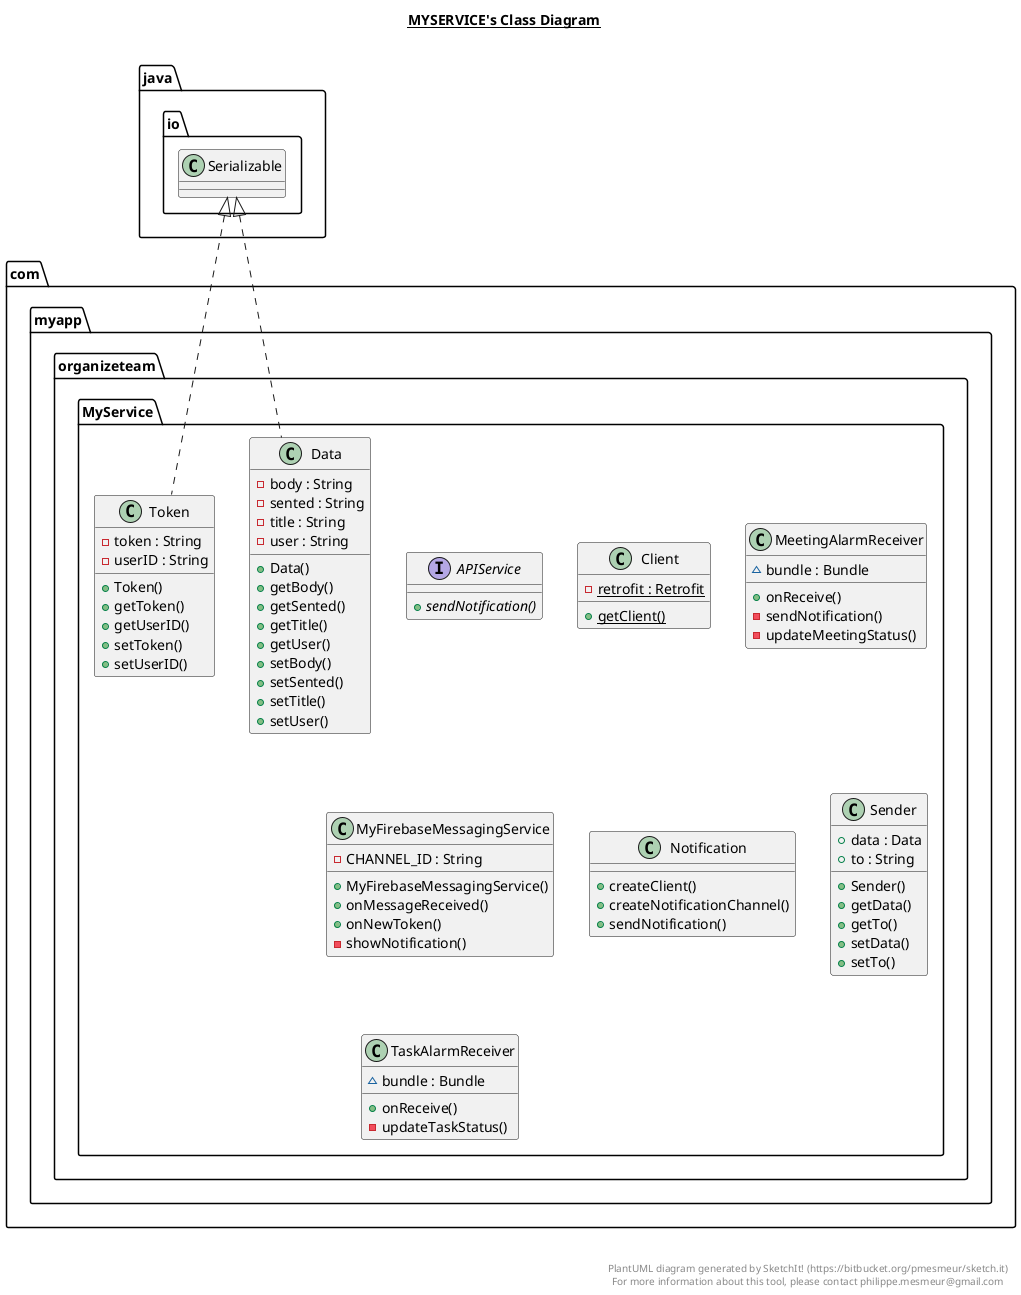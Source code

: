 @startuml

title __MYSERVICE's Class Diagram__\n

  namespace com.myapp.organizeteam.MyService {
    interface com.myapp.organizeteam.MyService.APIService {
        {abstract} + sendNotification()
    }
  }
  

  namespace com.myapp.organizeteam.MyService {
    class com.myapp.organizeteam.MyService.Client {
        {static} - retrofit : Retrofit
        {static} + getClient()
    }
  }
  

  namespace com.myapp.organizeteam.MyService {
    class com.myapp.organizeteam.MyService.Data {
        - body : String
        - sented : String
        - title : String
        - user : String
        + Data()
        + getBody()
        + getSented()
        + getTitle()
        + getUser()
        + setBody()
        + setSented()
        + setTitle()
        + setUser()
    }
  }
  

  namespace com.myapp.organizeteam.MyService {
    class com.myapp.organizeteam.MyService.MeetingAlarmReceiver {
        ~ bundle : Bundle
        + onReceive()
        - sendNotification()
        - updateMeetingStatus()
    }
  }
  

  namespace com.myapp.organizeteam.MyService {
    class com.myapp.organizeteam.MyService.MyFirebaseMessagingService {
        - CHANNEL_ID : String
        + MyFirebaseMessagingService()
        + onMessageReceived()
        + onNewToken()
        - showNotification()
    }
  }
  

  namespace com.myapp.organizeteam.MyService {
    class com.myapp.organizeteam.MyService.Notification {
        + createClient()
        + createNotificationChannel()
        + sendNotification()
    }
  }
  

  namespace com.myapp.organizeteam.MyService {
    class com.myapp.organizeteam.MyService.Sender {
        + data : Data
        + to : String
        + Sender()
        + getData()
        + getTo()
        + setData()
        + setTo()
    }
  }
  

  namespace com.myapp.organizeteam.MyService {
    class com.myapp.organizeteam.MyService.TaskAlarmReceiver {
        ~ bundle : Bundle
        + onReceive()
        - updateTaskStatus()
    }
  }
  

  namespace com.myapp.organizeteam.MyService {
    class com.myapp.organizeteam.MyService.Token {
        - token : String
        - userID : String
        + Token()
        + getToken()
        + getUserID()
        + setToken()
        + setUserID()
    }
  }
  

  com.myapp.organizeteam.MyService.Data .up.|> java.io.Serializable
  com.myapp.organizeteam.MyService.Token .up.|> java.io.Serializable


right footer


PlantUML diagram generated by SketchIt! (https://bitbucket.org/pmesmeur/sketch.it)
For more information about this tool, please contact philippe.mesmeur@gmail.com
endfooter

@enduml
